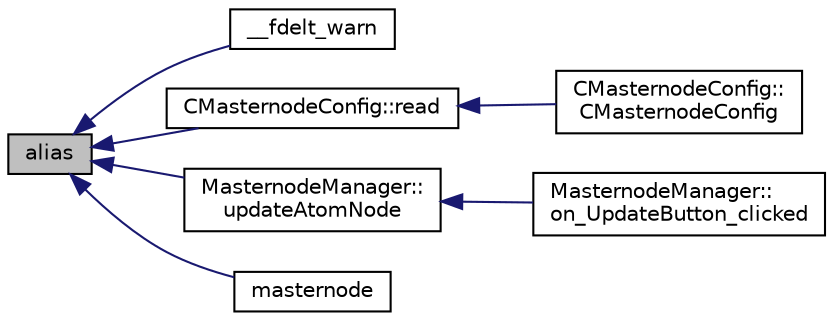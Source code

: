 digraph "alias"
{
  edge [fontname="Helvetica",fontsize="10",labelfontname="Helvetica",labelfontsize="10"];
  node [fontname="Helvetica",fontsize="10",shape=record];
  rankdir="LR";
  Node268 [label="alias",height=0.2,width=0.4,color="black", fillcolor="grey75", style="filled", fontcolor="black"];
  Node268 -> Node269 [dir="back",color="midnightblue",fontsize="10",style="solid",fontname="Helvetica"];
  Node269 [label="__fdelt_warn",height=0.2,width=0.4,color="black", fillcolor="white", style="filled",URL="$d5/d9f/glibc__compat_8cpp.html#a1328f53597b071dd4f8333c9ad609883"];
  Node268 -> Node270 [dir="back",color="midnightblue",fontsize="10",style="solid",fontname="Helvetica"];
  Node270 [label="CMasternodeConfig::read",height=0.2,width=0.4,color="black", fillcolor="white", style="filled",URL="$d9/d46/class_c_masternode_config.html#a82185f7e744867ed213d2b25df61dfe4"];
  Node270 -> Node271 [dir="back",color="midnightblue",fontsize="10",style="solid",fontname="Helvetica"];
  Node271 [label="CMasternodeConfig::\lCMasternodeConfig",height=0.2,width=0.4,color="black", fillcolor="white", style="filled",URL="$d9/d46/class_c_masternode_config.html#acb7bc70387a57bdc9983ba4c668e77ac"];
  Node268 -> Node272 [dir="back",color="midnightblue",fontsize="10",style="solid",fontname="Helvetica"];
  Node272 [label="MasternodeManager::\lupdateAtomNode",height=0.2,width=0.4,color="black", fillcolor="white", style="filled",URL="$d9/d70/class_masternode_manager.html#abcb08c94c98e38d85e8862edab2f8ede"];
  Node272 -> Node273 [dir="back",color="midnightblue",fontsize="10",style="solid",fontname="Helvetica"];
  Node273 [label="MasternodeManager::\lon_UpdateButton_clicked",height=0.2,width=0.4,color="black", fillcolor="white", style="filled",URL="$d9/d70/class_masternode_manager.html#ae8d07b4d869e3eb09fe1be445eff0430"];
  Node268 -> Node274 [dir="back",color="midnightblue",fontsize="10",style="solid",fontname="Helvetica"];
  Node274 [label="masternode",height=0.2,width=0.4,color="black", fillcolor="white", style="filled",URL="$d5/d6b/rpcstashedsend_8cpp.html#a30609e443aeb47c29ed0878d16b1b5e1"];
}
